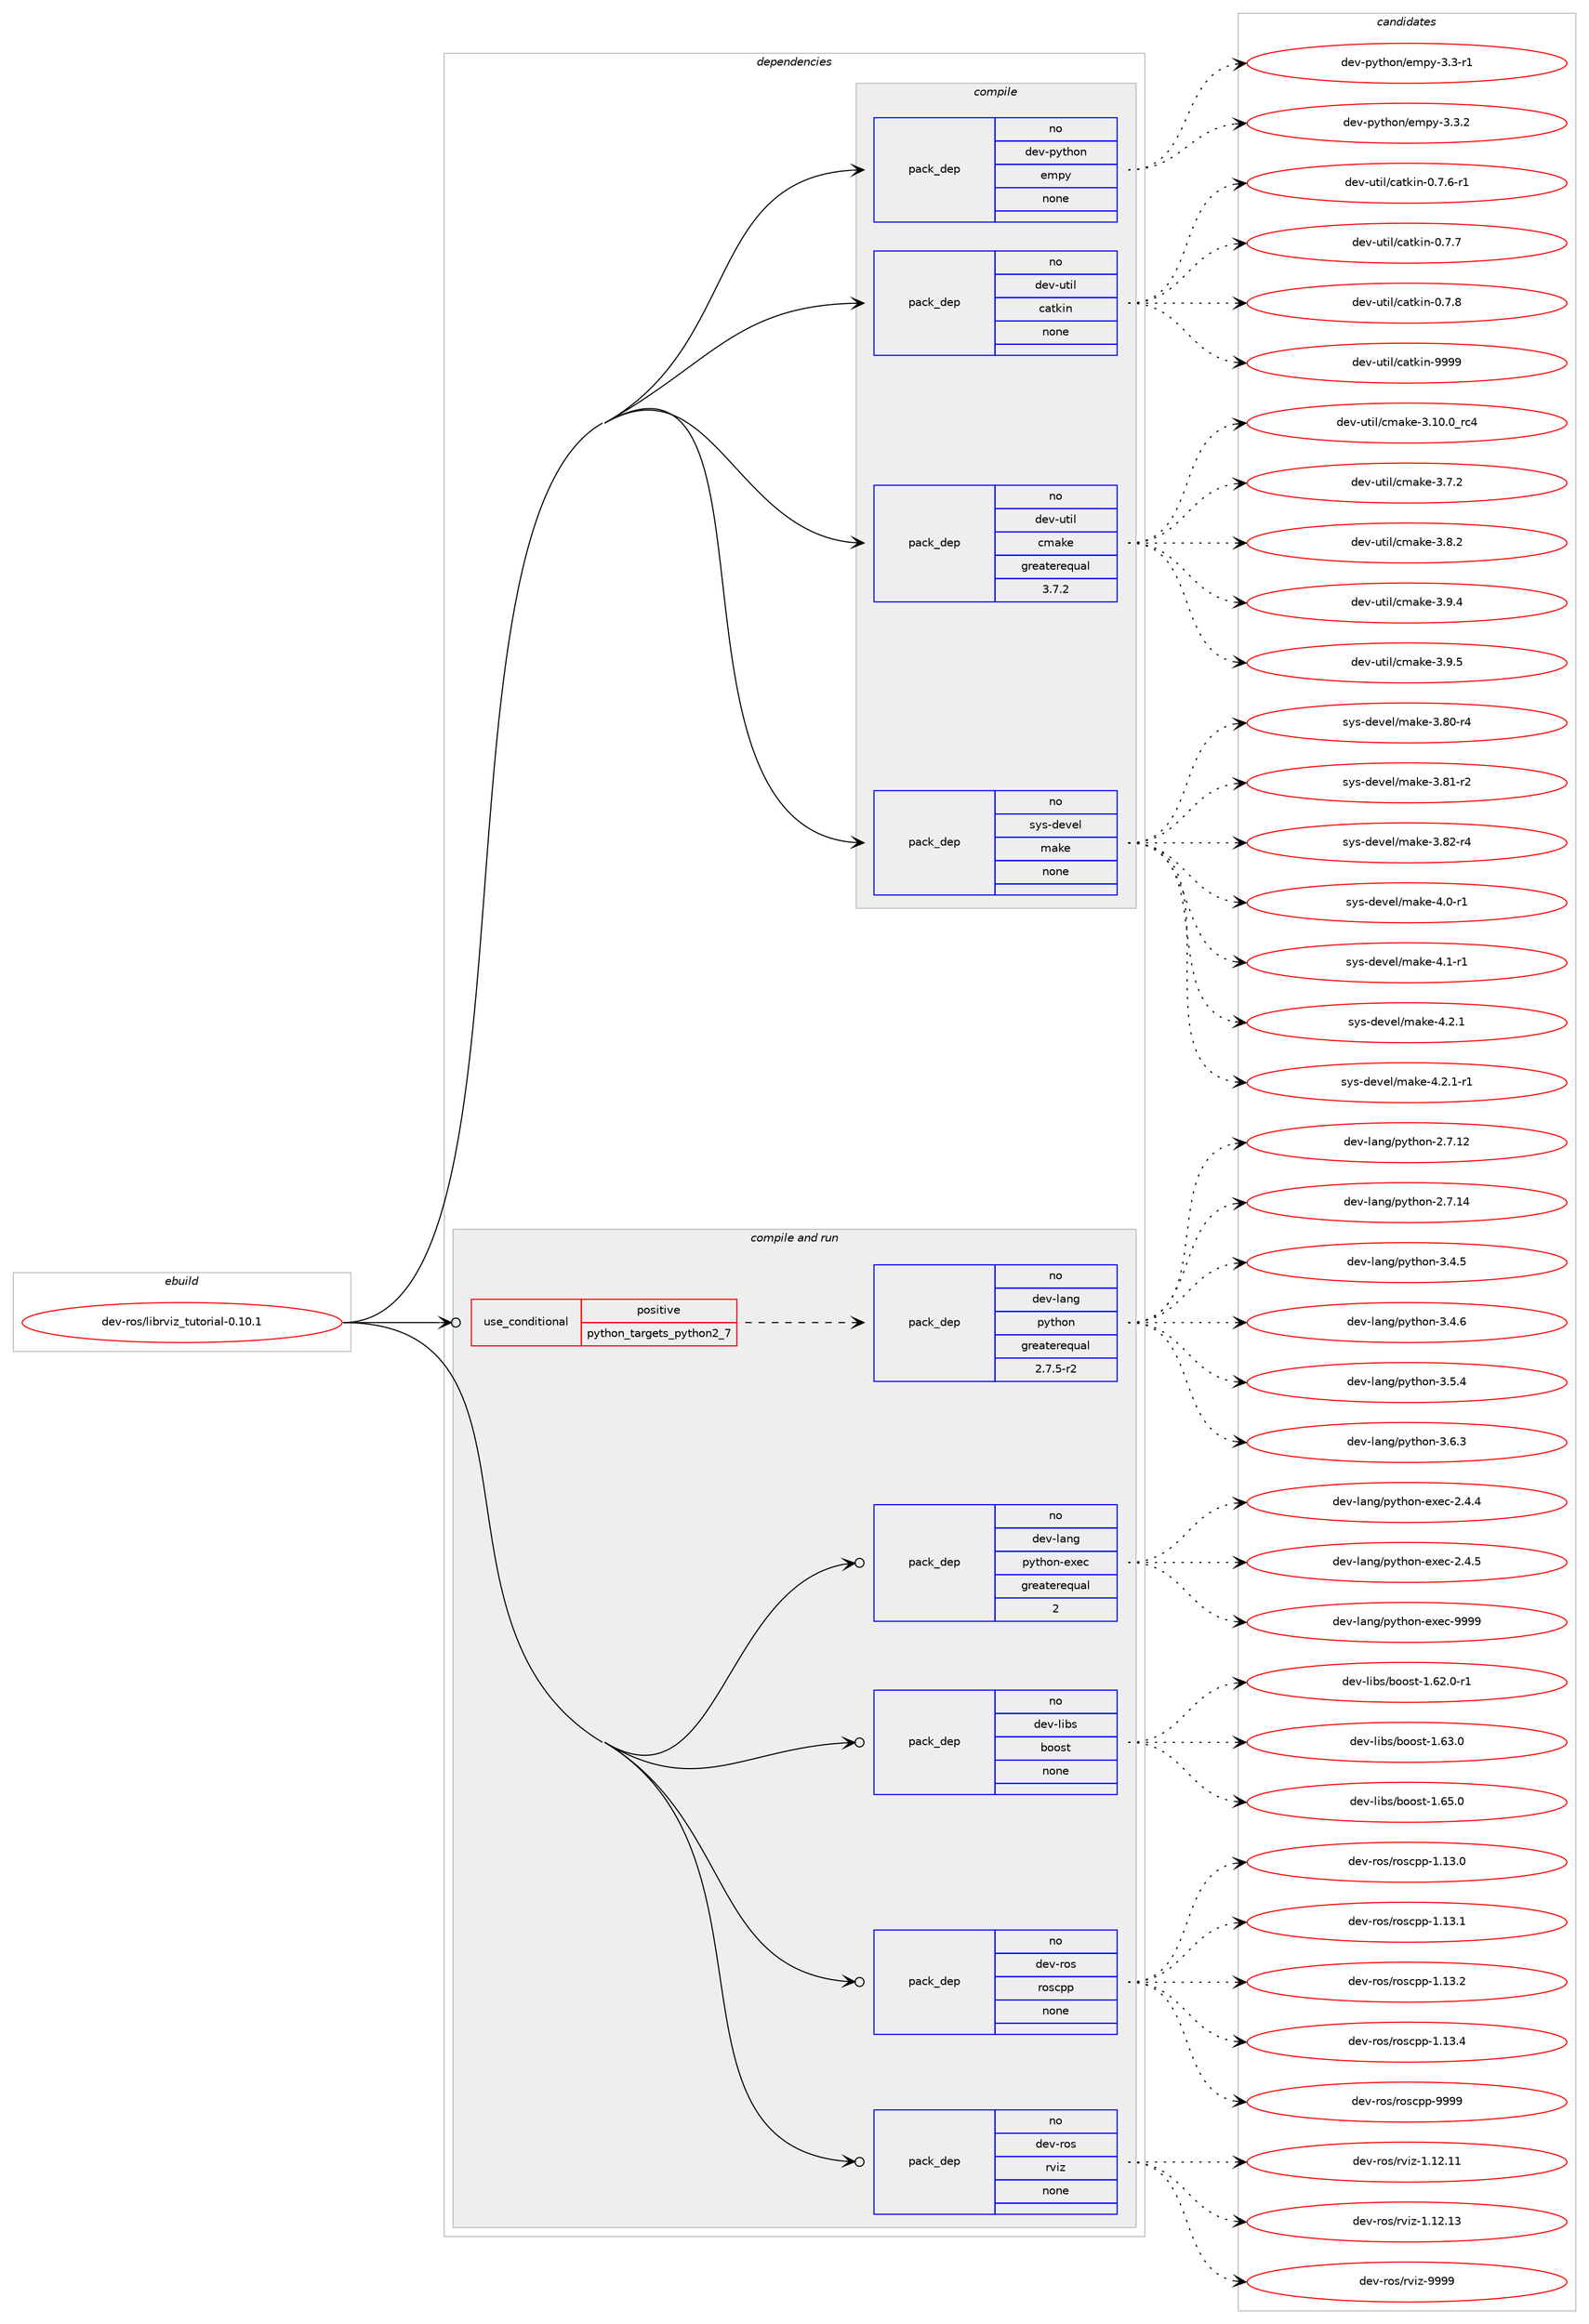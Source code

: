 digraph prolog {

# *************
# Graph options
# *************

newrank=true;
concentrate=true;
compound=true;
graph [rankdir=LR,fontname=Helvetica,fontsize=10,ranksep=1.5];#, ranksep=2.5, nodesep=0.2];
edge  [arrowhead=vee];
node  [fontname=Helvetica,fontsize=10];

# **********
# The ebuild
# **********

subgraph cluster_leftcol {
color=gray;
rank=same;
label=<<i>ebuild</i>>;
id [label="dev-ros/librviz_tutorial-0.10.1", color=red, width=4, href="../dev-ros/librviz_tutorial-0.10.1.svg"];
}

# ****************
# The dependencies
# ****************

subgraph cluster_midcol {
color=gray;
label=<<i>dependencies</i>>;
subgraph cluster_compile {
fillcolor="#eeeeee";
style=filled;
label=<<i>compile</i>>;
subgraph pack154245 {
dependency203923 [label=<<TABLE BORDER="0" CELLBORDER="1" CELLSPACING="0" CELLPADDING="4" WIDTH="220"><TR><TD ROWSPAN="6" CELLPADDING="30">pack_dep</TD></TR><TR><TD WIDTH="110">no</TD></TR><TR><TD>dev-python</TD></TR><TR><TD>empy</TD></TR><TR><TD>none</TD></TR><TR><TD></TD></TR></TABLE>>, shape=none, color=blue];
}
id:e -> dependency203923:w [weight=20,style="solid",arrowhead="vee"];
subgraph pack154246 {
dependency203924 [label=<<TABLE BORDER="0" CELLBORDER="1" CELLSPACING="0" CELLPADDING="4" WIDTH="220"><TR><TD ROWSPAN="6" CELLPADDING="30">pack_dep</TD></TR><TR><TD WIDTH="110">no</TD></TR><TR><TD>dev-util</TD></TR><TR><TD>catkin</TD></TR><TR><TD>none</TD></TR><TR><TD></TD></TR></TABLE>>, shape=none, color=blue];
}
id:e -> dependency203924:w [weight=20,style="solid",arrowhead="vee"];
subgraph pack154247 {
dependency203925 [label=<<TABLE BORDER="0" CELLBORDER="1" CELLSPACING="0" CELLPADDING="4" WIDTH="220"><TR><TD ROWSPAN="6" CELLPADDING="30">pack_dep</TD></TR><TR><TD WIDTH="110">no</TD></TR><TR><TD>dev-util</TD></TR><TR><TD>cmake</TD></TR><TR><TD>greaterequal</TD></TR><TR><TD>3.7.2</TD></TR></TABLE>>, shape=none, color=blue];
}
id:e -> dependency203925:w [weight=20,style="solid",arrowhead="vee"];
subgraph pack154248 {
dependency203926 [label=<<TABLE BORDER="0" CELLBORDER="1" CELLSPACING="0" CELLPADDING="4" WIDTH="220"><TR><TD ROWSPAN="6" CELLPADDING="30">pack_dep</TD></TR><TR><TD WIDTH="110">no</TD></TR><TR><TD>sys-devel</TD></TR><TR><TD>make</TD></TR><TR><TD>none</TD></TR><TR><TD></TD></TR></TABLE>>, shape=none, color=blue];
}
id:e -> dependency203926:w [weight=20,style="solid",arrowhead="vee"];
}
subgraph cluster_compileandrun {
fillcolor="#eeeeee";
style=filled;
label=<<i>compile and run</i>>;
subgraph cond45691 {
dependency203927 [label=<<TABLE BORDER="0" CELLBORDER="1" CELLSPACING="0" CELLPADDING="4"><TR><TD ROWSPAN="3" CELLPADDING="10">use_conditional</TD></TR><TR><TD>positive</TD></TR><TR><TD>python_targets_python2_7</TD></TR></TABLE>>, shape=none, color=red];
subgraph pack154249 {
dependency203928 [label=<<TABLE BORDER="0" CELLBORDER="1" CELLSPACING="0" CELLPADDING="4" WIDTH="220"><TR><TD ROWSPAN="6" CELLPADDING="30">pack_dep</TD></TR><TR><TD WIDTH="110">no</TD></TR><TR><TD>dev-lang</TD></TR><TR><TD>python</TD></TR><TR><TD>greaterequal</TD></TR><TR><TD>2.7.5-r2</TD></TR></TABLE>>, shape=none, color=blue];
}
dependency203927:e -> dependency203928:w [weight=20,style="dashed",arrowhead="vee"];
}
id:e -> dependency203927:w [weight=20,style="solid",arrowhead="odotvee"];
subgraph pack154250 {
dependency203929 [label=<<TABLE BORDER="0" CELLBORDER="1" CELLSPACING="0" CELLPADDING="4" WIDTH="220"><TR><TD ROWSPAN="6" CELLPADDING="30">pack_dep</TD></TR><TR><TD WIDTH="110">no</TD></TR><TR><TD>dev-lang</TD></TR><TR><TD>python-exec</TD></TR><TR><TD>greaterequal</TD></TR><TR><TD>2</TD></TR></TABLE>>, shape=none, color=blue];
}
id:e -> dependency203929:w [weight=20,style="solid",arrowhead="odotvee"];
subgraph pack154251 {
dependency203930 [label=<<TABLE BORDER="0" CELLBORDER="1" CELLSPACING="0" CELLPADDING="4" WIDTH="220"><TR><TD ROWSPAN="6" CELLPADDING="30">pack_dep</TD></TR><TR><TD WIDTH="110">no</TD></TR><TR><TD>dev-libs</TD></TR><TR><TD>boost</TD></TR><TR><TD>none</TD></TR><TR><TD></TD></TR></TABLE>>, shape=none, color=blue];
}
id:e -> dependency203930:w [weight=20,style="solid",arrowhead="odotvee"];
subgraph pack154252 {
dependency203931 [label=<<TABLE BORDER="0" CELLBORDER="1" CELLSPACING="0" CELLPADDING="4" WIDTH="220"><TR><TD ROWSPAN="6" CELLPADDING="30">pack_dep</TD></TR><TR><TD WIDTH="110">no</TD></TR><TR><TD>dev-ros</TD></TR><TR><TD>roscpp</TD></TR><TR><TD>none</TD></TR><TR><TD></TD></TR></TABLE>>, shape=none, color=blue];
}
id:e -> dependency203931:w [weight=20,style="solid",arrowhead="odotvee"];
subgraph pack154253 {
dependency203932 [label=<<TABLE BORDER="0" CELLBORDER="1" CELLSPACING="0" CELLPADDING="4" WIDTH="220"><TR><TD ROWSPAN="6" CELLPADDING="30">pack_dep</TD></TR><TR><TD WIDTH="110">no</TD></TR><TR><TD>dev-ros</TD></TR><TR><TD>rviz</TD></TR><TR><TD>none</TD></TR><TR><TD></TD></TR></TABLE>>, shape=none, color=blue];
}
id:e -> dependency203932:w [weight=20,style="solid",arrowhead="odotvee"];
}
subgraph cluster_run {
fillcolor="#eeeeee";
style=filled;
label=<<i>run</i>>;
}
}

# **************
# The candidates
# **************

subgraph cluster_choices {
rank=same;
color=gray;
label=<<i>candidates</i>>;

subgraph choice154245 {
color=black;
nodesep=1;
choice1001011184511212111610411111047101109112121455146514511449 [label="dev-python/empy-3.3-r1", color=red, width=4,href="../dev-python/empy-3.3-r1.svg"];
choice1001011184511212111610411111047101109112121455146514650 [label="dev-python/empy-3.3.2", color=red, width=4,href="../dev-python/empy-3.3.2.svg"];
dependency203923:e -> choice1001011184511212111610411111047101109112121455146514511449:w [style=dotted,weight="100"];
dependency203923:e -> choice1001011184511212111610411111047101109112121455146514650:w [style=dotted,weight="100"];
}
subgraph choice154246 {
color=black;
nodesep=1;
choice100101118451171161051084799971161071051104548465546544511449 [label="dev-util/catkin-0.7.6-r1", color=red, width=4,href="../dev-util/catkin-0.7.6-r1.svg"];
choice10010111845117116105108479997116107105110454846554655 [label="dev-util/catkin-0.7.7", color=red, width=4,href="../dev-util/catkin-0.7.7.svg"];
choice10010111845117116105108479997116107105110454846554656 [label="dev-util/catkin-0.7.8", color=red, width=4,href="../dev-util/catkin-0.7.8.svg"];
choice100101118451171161051084799971161071051104557575757 [label="dev-util/catkin-9999", color=red, width=4,href="../dev-util/catkin-9999.svg"];
dependency203924:e -> choice100101118451171161051084799971161071051104548465546544511449:w [style=dotted,weight="100"];
dependency203924:e -> choice10010111845117116105108479997116107105110454846554655:w [style=dotted,weight="100"];
dependency203924:e -> choice10010111845117116105108479997116107105110454846554656:w [style=dotted,weight="100"];
dependency203924:e -> choice100101118451171161051084799971161071051104557575757:w [style=dotted,weight="100"];
}
subgraph choice154247 {
color=black;
nodesep=1;
choice1001011184511711610510847991099710710145514649484648951149952 [label="dev-util/cmake-3.10.0_rc4", color=red, width=4,href="../dev-util/cmake-3.10.0_rc4.svg"];
choice10010111845117116105108479910997107101455146554650 [label="dev-util/cmake-3.7.2", color=red, width=4,href="../dev-util/cmake-3.7.2.svg"];
choice10010111845117116105108479910997107101455146564650 [label="dev-util/cmake-3.8.2", color=red, width=4,href="../dev-util/cmake-3.8.2.svg"];
choice10010111845117116105108479910997107101455146574652 [label="dev-util/cmake-3.9.4", color=red, width=4,href="../dev-util/cmake-3.9.4.svg"];
choice10010111845117116105108479910997107101455146574653 [label="dev-util/cmake-3.9.5", color=red, width=4,href="../dev-util/cmake-3.9.5.svg"];
dependency203925:e -> choice1001011184511711610510847991099710710145514649484648951149952:w [style=dotted,weight="100"];
dependency203925:e -> choice10010111845117116105108479910997107101455146554650:w [style=dotted,weight="100"];
dependency203925:e -> choice10010111845117116105108479910997107101455146564650:w [style=dotted,weight="100"];
dependency203925:e -> choice10010111845117116105108479910997107101455146574652:w [style=dotted,weight="100"];
dependency203925:e -> choice10010111845117116105108479910997107101455146574653:w [style=dotted,weight="100"];
}
subgraph choice154248 {
color=black;
nodesep=1;
choice11512111545100101118101108471099710710145514656484511452 [label="sys-devel/make-3.80-r4", color=red, width=4,href="../sys-devel/make-3.80-r4.svg"];
choice11512111545100101118101108471099710710145514656494511450 [label="sys-devel/make-3.81-r2", color=red, width=4,href="../sys-devel/make-3.81-r2.svg"];
choice11512111545100101118101108471099710710145514656504511452 [label="sys-devel/make-3.82-r4", color=red, width=4,href="../sys-devel/make-3.82-r4.svg"];
choice115121115451001011181011084710997107101455246484511449 [label="sys-devel/make-4.0-r1", color=red, width=4,href="../sys-devel/make-4.0-r1.svg"];
choice115121115451001011181011084710997107101455246494511449 [label="sys-devel/make-4.1-r1", color=red, width=4,href="../sys-devel/make-4.1-r1.svg"];
choice115121115451001011181011084710997107101455246504649 [label="sys-devel/make-4.2.1", color=red, width=4,href="../sys-devel/make-4.2.1.svg"];
choice1151211154510010111810110847109971071014552465046494511449 [label="sys-devel/make-4.2.1-r1", color=red, width=4,href="../sys-devel/make-4.2.1-r1.svg"];
dependency203926:e -> choice11512111545100101118101108471099710710145514656484511452:w [style=dotted,weight="100"];
dependency203926:e -> choice11512111545100101118101108471099710710145514656494511450:w [style=dotted,weight="100"];
dependency203926:e -> choice11512111545100101118101108471099710710145514656504511452:w [style=dotted,weight="100"];
dependency203926:e -> choice115121115451001011181011084710997107101455246484511449:w [style=dotted,weight="100"];
dependency203926:e -> choice115121115451001011181011084710997107101455246494511449:w [style=dotted,weight="100"];
dependency203926:e -> choice115121115451001011181011084710997107101455246504649:w [style=dotted,weight="100"];
dependency203926:e -> choice1151211154510010111810110847109971071014552465046494511449:w [style=dotted,weight="100"];
}
subgraph choice154249 {
color=black;
nodesep=1;
choice10010111845108971101034711212111610411111045504655464950 [label="dev-lang/python-2.7.12", color=red, width=4,href="../dev-lang/python-2.7.12.svg"];
choice10010111845108971101034711212111610411111045504655464952 [label="dev-lang/python-2.7.14", color=red, width=4,href="../dev-lang/python-2.7.14.svg"];
choice100101118451089711010347112121116104111110455146524653 [label="dev-lang/python-3.4.5", color=red, width=4,href="../dev-lang/python-3.4.5.svg"];
choice100101118451089711010347112121116104111110455146524654 [label="dev-lang/python-3.4.6", color=red, width=4,href="../dev-lang/python-3.4.6.svg"];
choice100101118451089711010347112121116104111110455146534652 [label="dev-lang/python-3.5.4", color=red, width=4,href="../dev-lang/python-3.5.4.svg"];
choice100101118451089711010347112121116104111110455146544651 [label="dev-lang/python-3.6.3", color=red, width=4,href="../dev-lang/python-3.6.3.svg"];
dependency203928:e -> choice10010111845108971101034711212111610411111045504655464950:w [style=dotted,weight="100"];
dependency203928:e -> choice10010111845108971101034711212111610411111045504655464952:w [style=dotted,weight="100"];
dependency203928:e -> choice100101118451089711010347112121116104111110455146524653:w [style=dotted,weight="100"];
dependency203928:e -> choice100101118451089711010347112121116104111110455146524654:w [style=dotted,weight="100"];
dependency203928:e -> choice100101118451089711010347112121116104111110455146534652:w [style=dotted,weight="100"];
dependency203928:e -> choice100101118451089711010347112121116104111110455146544651:w [style=dotted,weight="100"];
}
subgraph choice154250 {
color=black;
nodesep=1;
choice1001011184510897110103471121211161041111104510112010199455046524652 [label="dev-lang/python-exec-2.4.4", color=red, width=4,href="../dev-lang/python-exec-2.4.4.svg"];
choice1001011184510897110103471121211161041111104510112010199455046524653 [label="dev-lang/python-exec-2.4.5", color=red, width=4,href="../dev-lang/python-exec-2.4.5.svg"];
choice10010111845108971101034711212111610411111045101120101994557575757 [label="dev-lang/python-exec-9999", color=red, width=4,href="../dev-lang/python-exec-9999.svg"];
dependency203929:e -> choice1001011184510897110103471121211161041111104510112010199455046524652:w [style=dotted,weight="100"];
dependency203929:e -> choice1001011184510897110103471121211161041111104510112010199455046524653:w [style=dotted,weight="100"];
dependency203929:e -> choice10010111845108971101034711212111610411111045101120101994557575757:w [style=dotted,weight="100"];
}
subgraph choice154251 {
color=black;
nodesep=1;
choice10010111845108105981154798111111115116454946545046484511449 [label="dev-libs/boost-1.62.0-r1", color=red, width=4,href="../dev-libs/boost-1.62.0-r1.svg"];
choice1001011184510810598115479811111111511645494654514648 [label="dev-libs/boost-1.63.0", color=red, width=4,href="../dev-libs/boost-1.63.0.svg"];
choice1001011184510810598115479811111111511645494654534648 [label="dev-libs/boost-1.65.0", color=red, width=4,href="../dev-libs/boost-1.65.0.svg"];
dependency203930:e -> choice10010111845108105981154798111111115116454946545046484511449:w [style=dotted,weight="100"];
dependency203930:e -> choice1001011184510810598115479811111111511645494654514648:w [style=dotted,weight="100"];
dependency203930:e -> choice1001011184510810598115479811111111511645494654534648:w [style=dotted,weight="100"];
}
subgraph choice154252 {
color=black;
nodesep=1;
choice10010111845114111115471141111159911211245494649514648 [label="dev-ros/roscpp-1.13.0", color=red, width=4,href="../dev-ros/roscpp-1.13.0.svg"];
choice10010111845114111115471141111159911211245494649514649 [label="dev-ros/roscpp-1.13.1", color=red, width=4,href="../dev-ros/roscpp-1.13.1.svg"];
choice10010111845114111115471141111159911211245494649514650 [label="dev-ros/roscpp-1.13.2", color=red, width=4,href="../dev-ros/roscpp-1.13.2.svg"];
choice10010111845114111115471141111159911211245494649514652 [label="dev-ros/roscpp-1.13.4", color=red, width=4,href="../dev-ros/roscpp-1.13.4.svg"];
choice1001011184511411111547114111115991121124557575757 [label="dev-ros/roscpp-9999", color=red, width=4,href="../dev-ros/roscpp-9999.svg"];
dependency203931:e -> choice10010111845114111115471141111159911211245494649514648:w [style=dotted,weight="100"];
dependency203931:e -> choice10010111845114111115471141111159911211245494649514649:w [style=dotted,weight="100"];
dependency203931:e -> choice10010111845114111115471141111159911211245494649514650:w [style=dotted,weight="100"];
dependency203931:e -> choice10010111845114111115471141111159911211245494649514652:w [style=dotted,weight="100"];
dependency203931:e -> choice1001011184511411111547114111115991121124557575757:w [style=dotted,weight="100"];
}
subgraph choice154253 {
color=black;
nodesep=1;
choice10010111845114111115471141181051224549464950464949 [label="dev-ros/rviz-1.12.11", color=red, width=4,href="../dev-ros/rviz-1.12.11.svg"];
choice10010111845114111115471141181051224549464950464951 [label="dev-ros/rviz-1.12.13", color=red, width=4,href="../dev-ros/rviz-1.12.13.svg"];
choice10010111845114111115471141181051224557575757 [label="dev-ros/rviz-9999", color=red, width=4,href="../dev-ros/rviz-9999.svg"];
dependency203932:e -> choice10010111845114111115471141181051224549464950464949:w [style=dotted,weight="100"];
dependency203932:e -> choice10010111845114111115471141181051224549464950464951:w [style=dotted,weight="100"];
dependency203932:e -> choice10010111845114111115471141181051224557575757:w [style=dotted,weight="100"];
}
}

}
